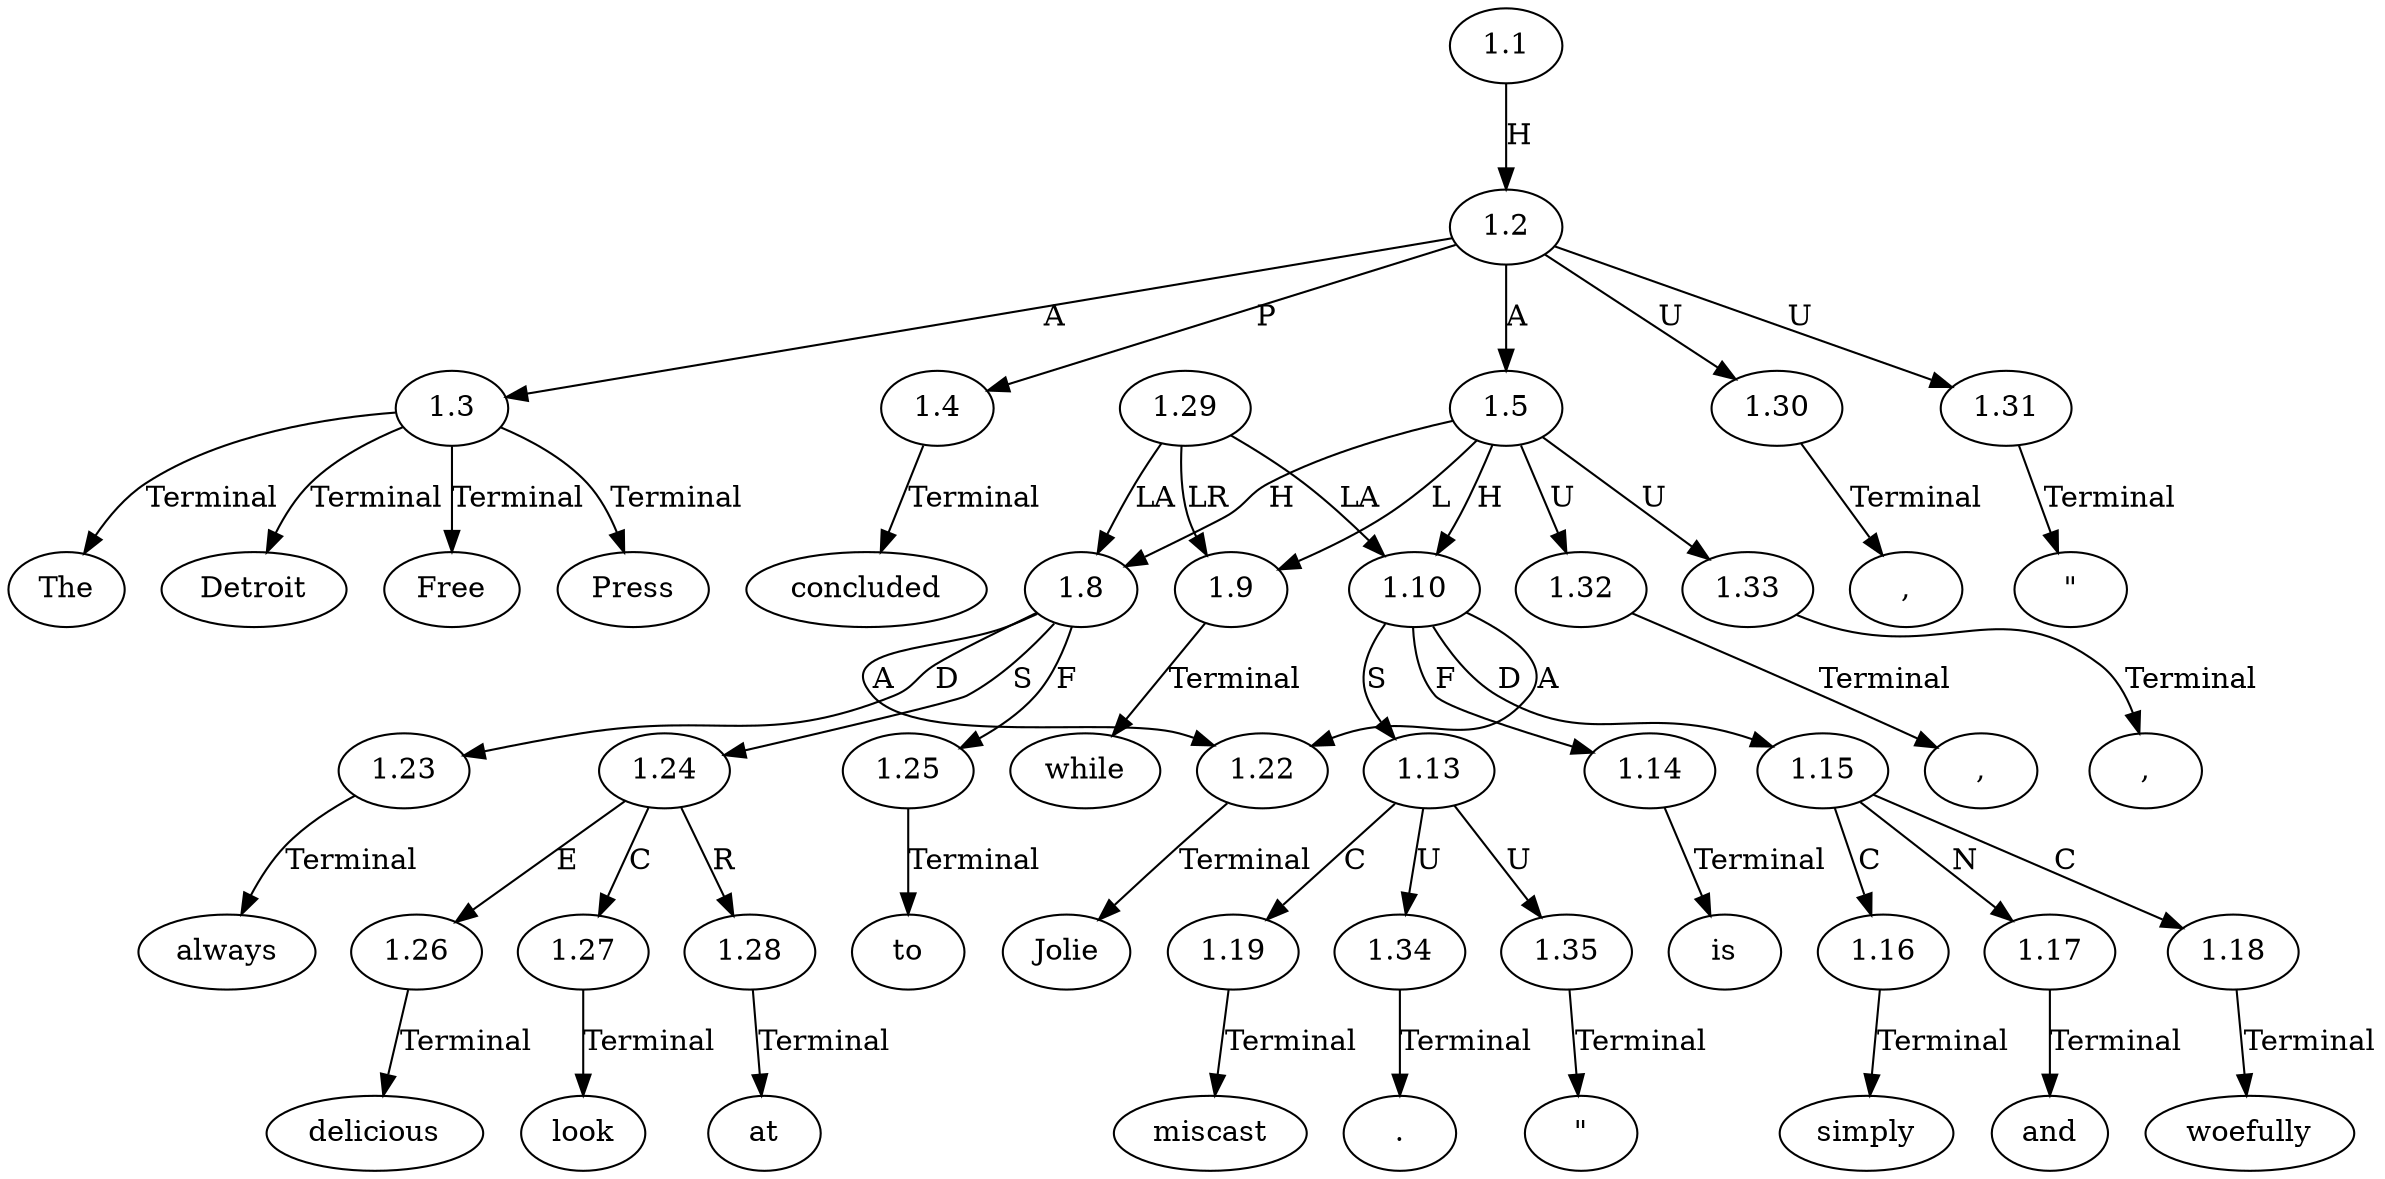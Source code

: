 // Graph
digraph {
	0.1 [label=The ordering=out]
	0.10 [label=while ordering=out]
	0.11 [label=always ordering=out]
	0.12 [label=delicious ordering=out]
	0.13 [label=to ordering=out]
	0.14 [label=look ordering=out]
	0.15 [label=at ordering=out]
	0.16 [label="," ordering=out]
	0.17 [label=is ordering=out]
	0.18 [label=simply ordering=out]
	0.19 [label=and ordering=out]
	0.2 [label=Detroit ordering=out]
	0.20 [label=woefully ordering=out]
	0.21 [label=miscast ordering=out]
	0.22 [label="." ordering=out]
	0.23 [label="\"" ordering=out]
	0.3 [label=Free ordering=out]
	0.4 [label=Press ordering=out]
	0.5 [label=concluded ordering=out]
	0.6 [label="," ordering=out]
	0.7 [label="\"" ordering=out]
	0.8 [label=Jolie ordering=out]
	0.9 [label="," ordering=out]
	1.1 [label=1.1 ordering=out]
	1.2 [label=1.2 ordering=out]
	1.3 [label=1.3 ordering=out]
	1.4 [label=1.4 ordering=out]
	1.5 [label=1.5 ordering=out]
	1.8 [label=1.8 ordering=out]
	1.9 [label=1.9 ordering=out]
	1.10 [label=1.10 ordering=out]
	1.13 [label=1.13 ordering=out]
	1.14 [label=1.14 ordering=out]
	1.15 [label=1.15 ordering=out]
	1.16 [label=1.16 ordering=out]
	1.17 [label=1.17 ordering=out]
	1.18 [label=1.18 ordering=out]
	1.19 [label=1.19 ordering=out]
	1.22 [label=1.22 ordering=out]
	1.23 [label=1.23 ordering=out]
	1.24 [label=1.24 ordering=out]
	1.25 [label=1.25 ordering=out]
	1.26 [label=1.26 ordering=out]
	1.27 [label=1.27 ordering=out]
	1.28 [label=1.28 ordering=out]
	1.29 [label=1.29 ordering=out]
	1.30 [label=1.30 ordering=out]
	1.31 [label=1.31 ordering=out]
	1.32 [label=1.32 ordering=out]
	1.33 [label=1.33 ordering=out]
	1.34 [label=1.34 ordering=out]
	1.35 [label=1.35 ordering=out]
	1.1 -> 1.2 [label=H ordering=out]
	1.2 -> 1.3 [label=A ordering=out]
	1.2 -> 1.4 [label=P ordering=out]
	1.2 -> 1.5 [label=A ordering=out]
	1.2 -> 1.30 [label=U ordering=out]
	1.2 -> 1.31 [label=U ordering=out]
	1.3 -> 0.1 [label=Terminal ordering=out]
	1.3 -> 0.2 [label=Terminal ordering=out]
	1.3 -> 0.3 [label=Terminal ordering=out]
	1.3 -> 0.4 [label=Terminal ordering=out]
	1.4 -> 0.5 [label=Terminal ordering=out]
	1.5 -> 1.8 [label=H ordering=out]
	1.5 -> 1.9 [label=L ordering=out]
	1.5 -> 1.10 [label=H ordering=out]
	1.5 -> 1.32 [label=U ordering=out]
	1.5 -> 1.33 [label=U ordering=out]
	1.8 -> 1.22 [label=A ordering=out]
	1.8 -> 1.23 [label=D ordering=out]
	1.8 -> 1.24 [label=S ordering=out]
	1.8 -> 1.25 [label=F ordering=out]
	1.9 -> 0.10 [label=Terminal ordering=out]
	1.10 -> 1.13 [label=S ordering=out]
	1.10 -> 1.14 [label=F ordering=out]
	1.10 -> 1.15 [label=D ordering=out]
	1.10 -> 1.22 [label=A ordering=out]
	1.13 -> 1.19 [label=C ordering=out]
	1.13 -> 1.34 [label=U ordering=out]
	1.13 -> 1.35 [label=U ordering=out]
	1.14 -> 0.17 [label=Terminal ordering=out]
	1.15 -> 1.16 [label=C ordering=out]
	1.15 -> 1.17 [label=N ordering=out]
	1.15 -> 1.18 [label=C ordering=out]
	1.16 -> 0.18 [label=Terminal ordering=out]
	1.17 -> 0.19 [label=Terminal ordering=out]
	1.18 -> 0.20 [label=Terminal ordering=out]
	1.19 -> 0.21 [label=Terminal ordering=out]
	1.22 -> 0.8 [label=Terminal ordering=out]
	1.23 -> 0.11 [label=Terminal ordering=out]
	1.24 -> 1.26 [label=E ordering=out]
	1.24 -> 1.27 [label=C ordering=out]
	1.24 -> 1.28 [label=R ordering=out]
	1.25 -> 0.13 [label=Terminal ordering=out]
	1.26 -> 0.12 [label=Terminal ordering=out]
	1.27 -> 0.14 [label=Terminal ordering=out]
	1.28 -> 0.15 [label=Terminal ordering=out]
	1.29 -> 1.8 [label=LA ordering=out]
	1.29 -> 1.9 [label=LR ordering=out]
	1.29 -> 1.10 [label=LA ordering=out]
	1.30 -> 0.6 [label=Terminal ordering=out]
	1.31 -> 0.7 [label=Terminal ordering=out]
	1.32 -> 0.9 [label=Terminal ordering=out]
	1.33 -> 0.16 [label=Terminal ordering=out]
	1.34 -> 0.22 [label=Terminal ordering=out]
	1.35 -> 0.23 [label=Terminal ordering=out]
}

